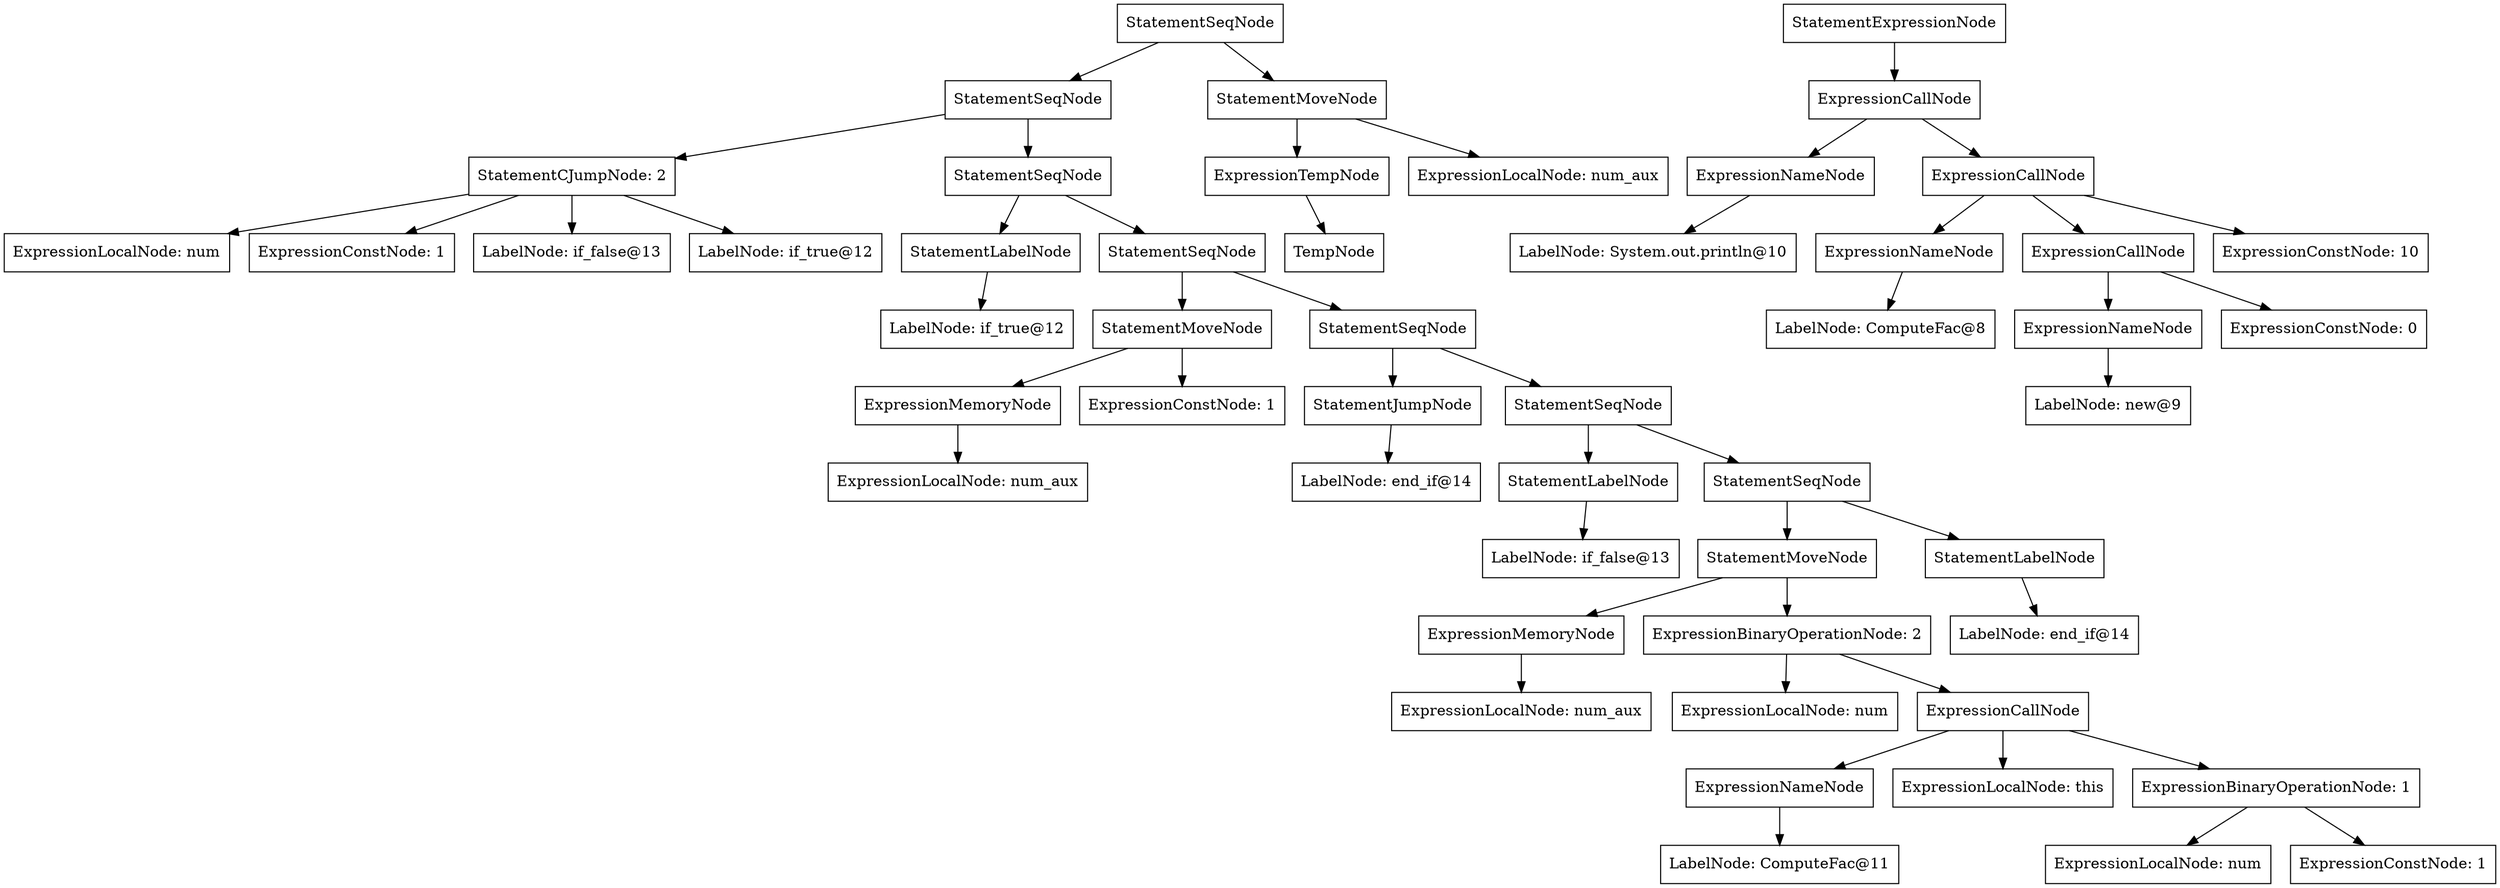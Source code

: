 digraph Factorial {
"0x7fffc78df920" [label="StatementSeqNode" shape=box]
"0x7fffc78dff00" [label="StatementSeqNode" shape=box]
"0x7fffc78dfec0" [label="StatementCJumpNode: 2" shape=box]
"0x7fffc78df8a0" [label="ExpressionLocalNode: num" shape=box]
"0x7fffc78dfec0" -> "0x7fffc78df8a0"
"0x7fffc78e1b20" [label="ExpressionConstNode: 1" shape=box]
"0x7fffc78dfec0" -> "0x7fffc78e1b20"
"0x7fffc78dfd30" [label="LabelNode: if_false@13" shape=box]
"0x7fffc78dfec0" -> "0x7fffc78dfd30"
"0x7fffc78dfd00" [label="LabelNode: if_true@12" shape=box]
"0x7fffc78dfec0" -> "0x7fffc78dfd00"
"0x7fffc78dff00" -> "0x7fffc78dfec0"
"0x7fffc78dfea0" [label="StatementSeqNode" shape=box]
"0x7fffc78dfbe0" [label="StatementLabelNode" shape=box]
"0x7fffc78dfd90" [label="LabelNode: if_true@12" shape=box]
"0x7fffc78dfbe0" -> "0x7fffc78dfd90"
"0x7fffc78dfea0" -> "0x7fffc78dfbe0"
"0x7fffc78dfe80" [label="StatementSeqNode" shape=box]
"0x7fffc78dfa00" [label="StatementMoveNode" shape=box]
"0x7fffc78df9e0" [label="ExpressionMemoryNode" shape=box]
"0x7fffc78df980" [label="ExpressionLocalNode: num_aux" shape=box]
"0x7fffc78df9e0" -> "0x7fffc78df980"
"0x7fffc78dfa00" -> "0x7fffc78df9e0"
"0x7fffc78df940" [label="ExpressionConstNode: 1" shape=box]
"0x7fffc78dfa00" -> "0x7fffc78df940"
"0x7fffc78dfe80" -> "0x7fffc78dfa00"
"0x7fffc78dfe60" [label="StatementSeqNode" shape=box]
"0x7fffc78dfe40" [label="StatementJumpNode" shape=box]
"0x7fffc78dfd60" [label="LabelNode: end_if@14" shape=box]
"0x7fffc78dfe40" -> "0x7fffc78dfd60"
"0x7fffc78dfe60" -> "0x7fffc78dfe40"
"0x7fffc78dfe20" [label="StatementSeqNode" shape=box]
"0x7fffc78df960" [label="StatementLabelNode" shape=box]
"0x7fffc78dfdc0" [label="LabelNode: if_false@13" shape=box]
"0x7fffc78df960" -> "0x7fffc78dfdc0"
"0x7fffc78dfe20" -> "0x7fffc78df960"
"0x7fffc78dfba0" [label="StatementSeqNode" shape=box]
"0x7fffc78dfcc0" [label="StatementMoveNode" shape=box]
"0x7fffc78dfbc0" [label="ExpressionMemoryNode" shape=box]
"0x7fffc78dfc50" [label="ExpressionLocalNode: num_aux" shape=box]
"0x7fffc78dfbc0" -> "0x7fffc78dfc50"
"0x7fffc78dfcc0" -> "0x7fffc78dfbc0"
"0x7fffc78dfc90" [label="ExpressionBinaryOperationNode: 2" shape=box]
"0x7fffc78dfa40" [label="ExpressionLocalNode: num" shape=box]
"0x7fffc78dfc90" -> "0x7fffc78dfa40"
"0x7fffc78dfab0" [label="ExpressionCallNode" shape=box]
"0x7fffc78df9c0" [label="ExpressionNameNode" shape=box]
"0x7fffc78dfa80" [label="LabelNode: ComputeFac@11" shape=box]
"0x7fffc78df9c0" -> "0x7fffc78dfa80"
"0x7fffc78dfab0" -> "0x7fffc78df9c0"
"0x7fffc78dfae0" [label="ExpressionLocalNode: this" shape=box]
"0x7fffc78dfab0" -> "0x7fffc78dfae0"
"0x7fffc78dfc00" [label="ExpressionBinaryOperationNode: 1" shape=box]
"0x7fffc78dfb60" [label="ExpressionLocalNode: num" shape=box]
"0x7fffc78dfc00" -> "0x7fffc78dfb60"
"0x7fffc78dfb20" [label="ExpressionConstNode: 1" shape=box]
"0x7fffc78dfc00" -> "0x7fffc78dfb20"
"0x7fffc78dfab0" -> "0x7fffc78dfc00"
"0x7fffc78dfc90" -> "0x7fffc78dfab0"
"0x7fffc78dfcc0" -> "0x7fffc78dfc90"
"0x7fffc78dfba0" -> "0x7fffc78dfcc0"
"0x7fffc78dfb40" [label="StatementLabelNode" shape=box]
"0x7fffc78dfdf0" [label="LabelNode: end_if@14" shape=box]
"0x7fffc78dfb40" -> "0x7fffc78dfdf0"
"0x7fffc78dfba0" -> "0x7fffc78dfb40"
"0x7fffc78dfe20" -> "0x7fffc78dfba0"
"0x7fffc78dfe60" -> "0x7fffc78dfe20"
"0x7fffc78dfe80" -> "0x7fffc78dfe60"
"0x7fffc78dfea0" -> "0x7fffc78dfe80"
"0x7fffc78dff00" -> "0x7fffc78dfea0"
"0x7fffc78df920" -> "0x7fffc78dff00"
"0x7fffc78df900" [label="StatementMoveNode" shape=box]
"0x7fffc78df8e0" [label="ExpressionTempNode" shape=box]
"0x7fffc78dff80" [label="TempNode" shape=box]
"0x7fffc78df8e0" -> "0x7fffc78dff80"
"0x7fffc78df900" -> "0x7fffc78df8e0"
"0x7fffc78dff40" [label="ExpressionLocalNode: num_aux" shape=box]
"0x7fffc78df900" -> "0x7fffc78dff40"
"0x7fffc78df920" -> "0x7fffc78df900"
"0x7fffc78e1b00" [label="StatementExpressionNode" shape=box]
"0x7fffc78e1ad0" [label="ExpressionCallNode" shape=box]
"0x7fffc78e1a80" [label="ExpressionNameNode" shape=box]
"0x7fffc78e1a50" [label="LabelNode: System.out.println@10" shape=box]
"0x7fffc78e1a80" -> "0x7fffc78e1a50"
"0x7fffc78e1ad0" -> "0x7fffc78e1a80"
"0x7fffc78e18e0" [label="ExpressionCallNode" shape=box]
"0x7fffc78e18c0" [label="ExpressionNameNode" shape=box]
"0x7fffc78e1890" [label="LabelNode: ComputeFac@8" shape=box]
"0x7fffc78e18c0" -> "0x7fffc78e1890"
"0x7fffc78e18e0" -> "0x7fffc78e18c0"
"0x7fffc78e1960" [label="ExpressionCallNode" shape=box]
"0x7fffc78e1940" [label="ExpressionNameNode" shape=box]
"0x7fffc78e1910" [label="LabelNode: new@9" shape=box]
"0x7fffc78e1940" -> "0x7fffc78e1910"
"0x7fffc78e1960" -> "0x7fffc78e1940"
"0x7fffc78e1990" [label="ExpressionConstNode: 0" shape=box]
"0x7fffc78e1960" -> "0x7fffc78e1990"
"0x7fffc78e18e0" -> "0x7fffc78e1960"
"0x7fffc78e1a10" [label="ExpressionConstNode: 10" shape=box]
"0x7fffc78e18e0" -> "0x7fffc78e1a10"
"0x7fffc78e1ad0" -> "0x7fffc78e18e0"
"0x7fffc78e1b00" -> "0x7fffc78e1ad0"
}
